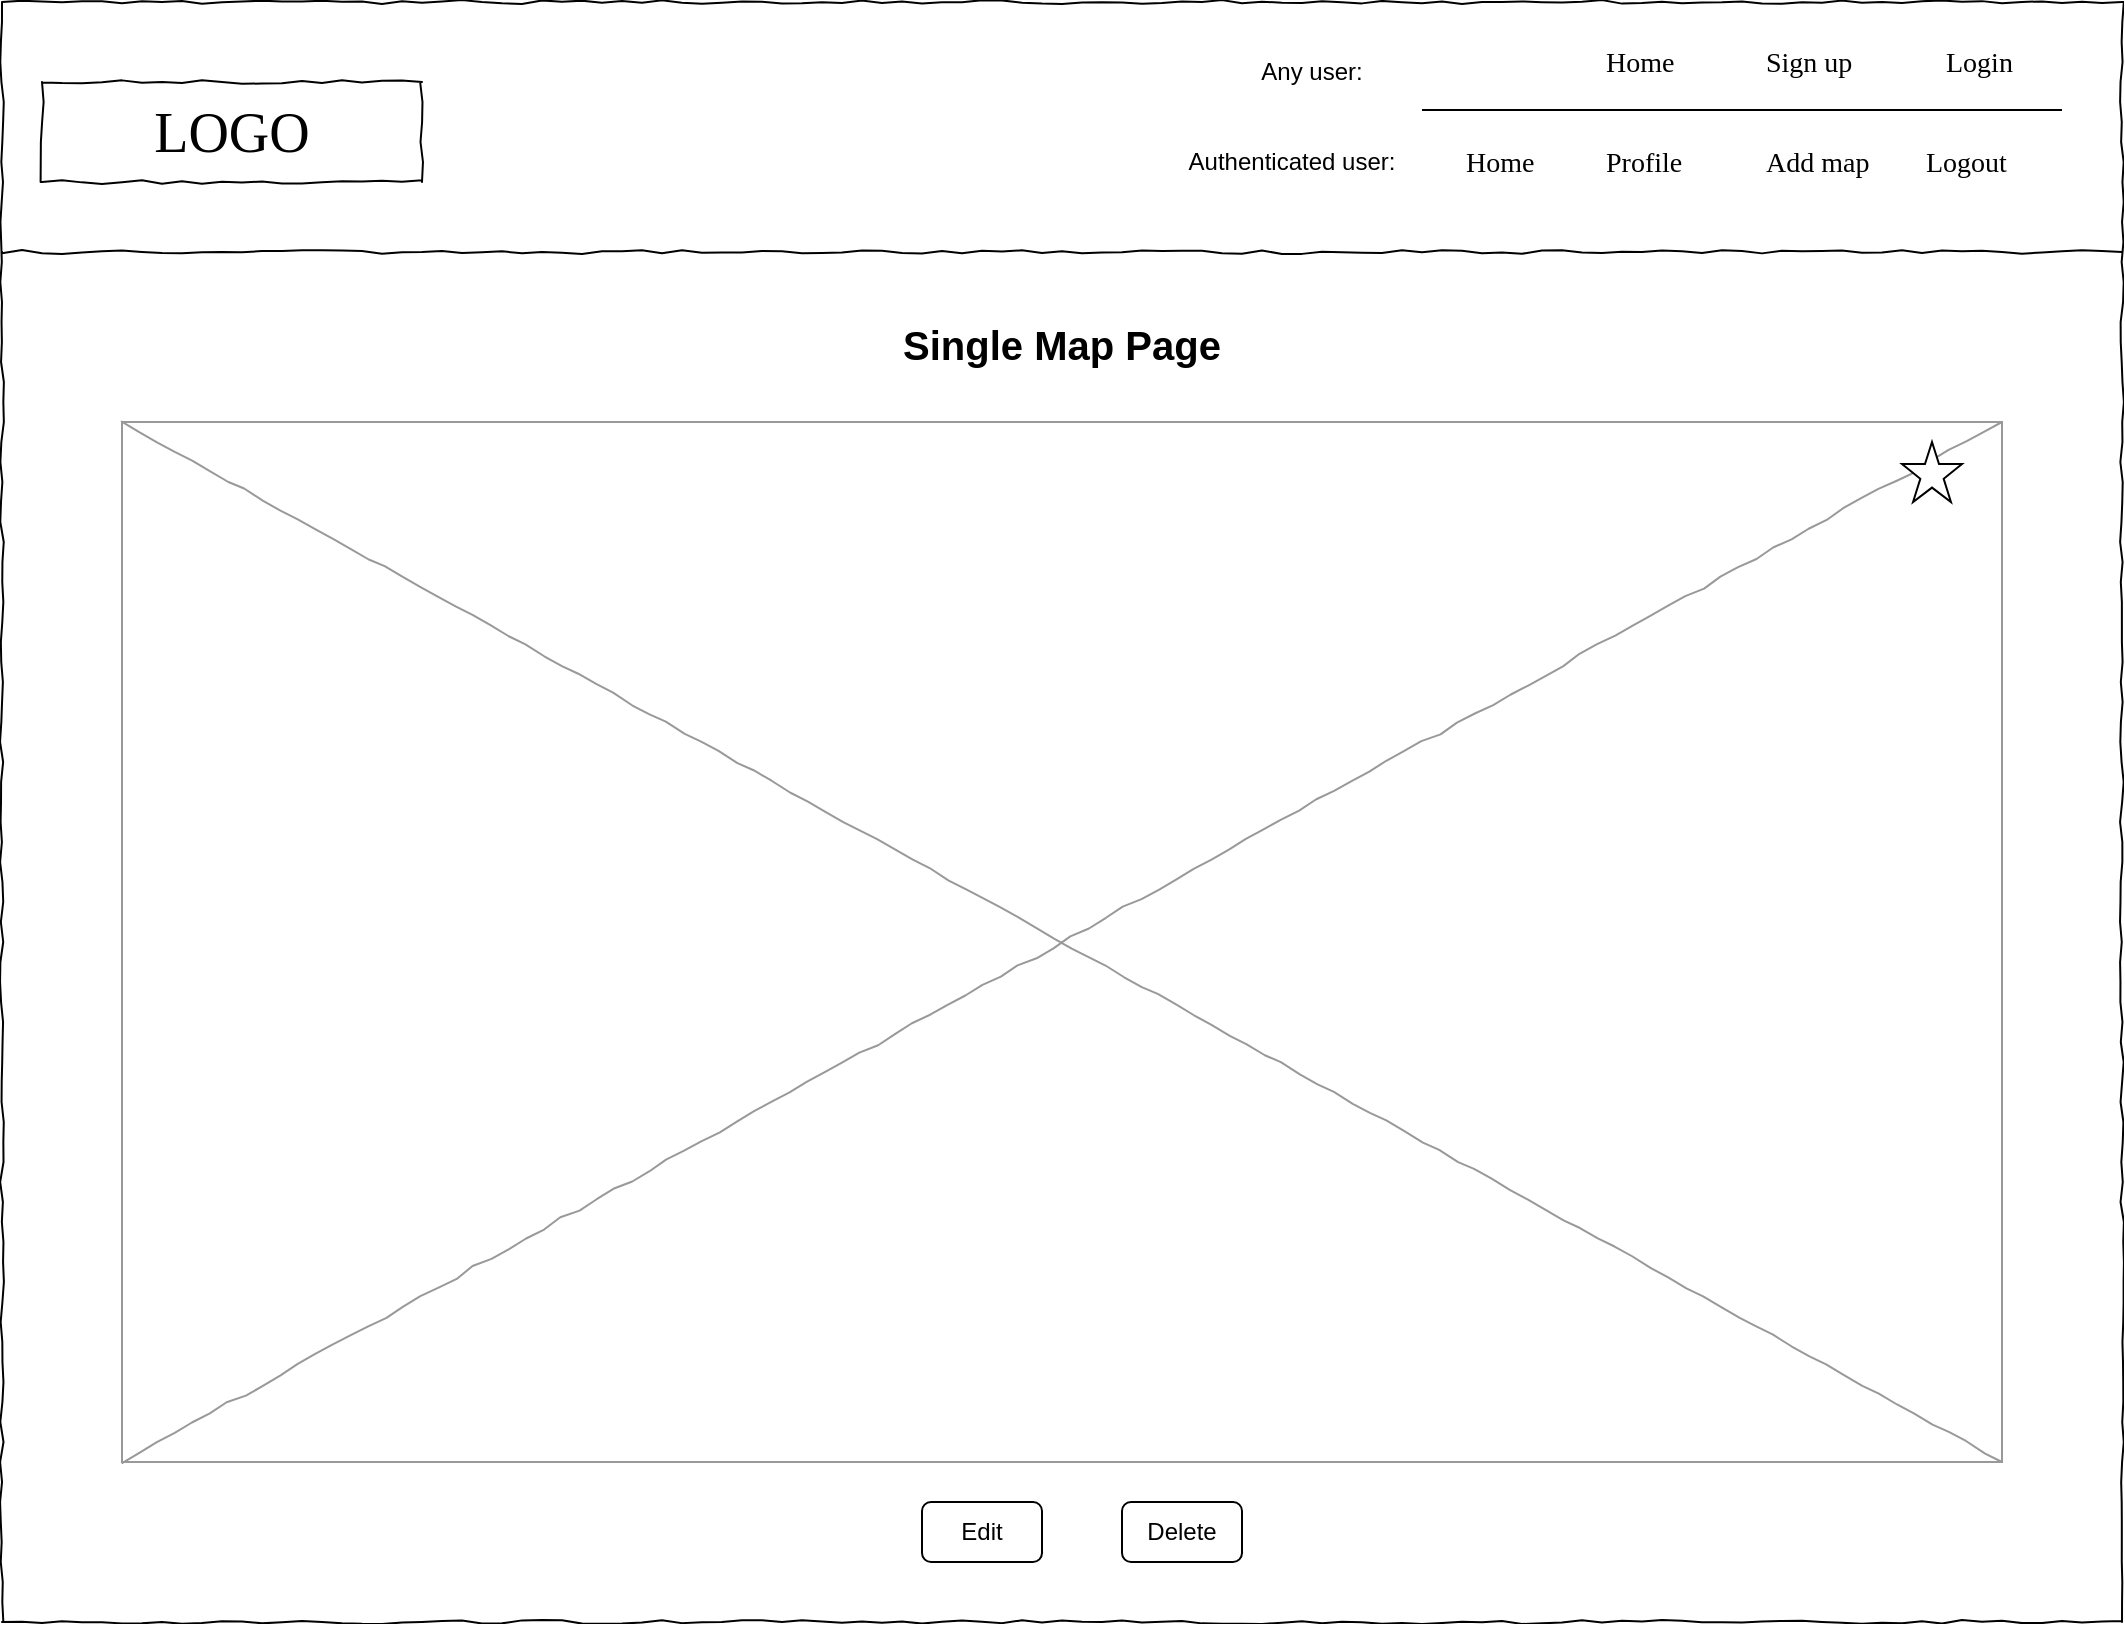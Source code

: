 <mxfile version="15.8.4" type="device"><diagram name="Page-1" id="03018318-947c-dd8e-b7a3-06fadd420f32"><mxGraphModel dx="1485" dy="845" grid="1" gridSize="14" guides="1" tooltips="1" connect="1" arrows="1" fold="1" page="1" pageScale="1" pageWidth="1100" pageHeight="850" background="none" math="0" shadow="0"><root><mxCell id="0"/><mxCell id="1" parent="0"/><mxCell id="677b7b8949515195-1" value="" style="whiteSpace=wrap;html=1;rounded=0;shadow=0;labelBackgroundColor=none;strokeColor=#000000;strokeWidth=1;fillColor=none;fontFamily=Verdana;fontSize=12;fontColor=#000000;align=center;comic=1;" parent="1" vertex="1"><mxGeometry x="20" y="20" width="1060" height="810" as="geometry"/></mxCell><mxCell id="677b7b8949515195-2" value="LOGO" style="whiteSpace=wrap;html=1;rounded=0;shadow=0;labelBackgroundColor=none;strokeWidth=1;fontFamily=Verdana;fontSize=28;align=center;comic=1;" parent="1" vertex="1"><mxGeometry x="40" y="60" width="190" height="50" as="geometry"/></mxCell><mxCell id="677b7b8949515195-4" value="Home" style="text;html=1;points=[];align=left;verticalAlign=top;spacingTop=-4;fontSize=14;fontFamily=Verdana" parent="1" vertex="1"><mxGeometry x="820" y="40" width="60" height="20" as="geometry"/></mxCell><mxCell id="677b7b8949515195-6" value="Sign up" style="text;html=1;points=[];align=left;verticalAlign=top;spacingTop=-4;fontSize=14;fontFamily=Verdana" parent="1" vertex="1"><mxGeometry x="900" y="40" width="60" height="20" as="geometry"/></mxCell><mxCell id="677b7b8949515195-7" value="Login" style="text;html=1;points=[];align=left;verticalAlign=top;spacingTop=-4;fontSize=14;fontFamily=Verdana" parent="1" vertex="1"><mxGeometry x="990" y="40" width="60" height="20" as="geometry"/></mxCell><mxCell id="677b7b8949515195-9" value="" style="line;strokeWidth=1;html=1;rounded=0;shadow=0;labelBackgroundColor=none;fillColor=none;fontFamily=Verdana;fontSize=14;fontColor=#000000;align=center;comic=1;" parent="1" vertex="1"><mxGeometry x="20" y="140" width="1060" height="10" as="geometry"/></mxCell><mxCell id="677b7b8949515195-16" value="" style="verticalLabelPosition=bottom;shadow=0;dashed=0;align=center;html=1;verticalAlign=top;strokeWidth=1;shape=mxgraph.mockup.graphics.simpleIcon;strokeColor=#999999;rounded=0;labelBackgroundColor=none;fontFamily=Verdana;fontSize=14;fontColor=#000000;comic=1;" parent="1" vertex="1"><mxGeometry x="80" y="230" width="940" height="520" as="geometry"/></mxCell><mxCell id="XDUplmzNnhBuGqwzk8Uw-3" value="Home" style="text;html=1;points=[];align=left;verticalAlign=top;spacingTop=-4;fontSize=14;fontFamily=Verdana" vertex="1" parent="1"><mxGeometry x="750" y="90" width="60" height="20" as="geometry"/></mxCell><mxCell id="XDUplmzNnhBuGqwzk8Uw-4" value="Profile" style="text;html=1;points=[];align=left;verticalAlign=top;spacingTop=-4;fontSize=14;fontFamily=Verdana" vertex="1" parent="1"><mxGeometry x="820" y="90" width="60" height="20" as="geometry"/></mxCell><mxCell id="XDUplmzNnhBuGqwzk8Uw-5" value="Add map" style="text;html=1;points=[];align=left;verticalAlign=top;spacingTop=-4;fontSize=14;fontFamily=Verdana" vertex="1" parent="1"><mxGeometry x="900" y="90" width="60" height="20" as="geometry"/></mxCell><mxCell id="XDUplmzNnhBuGqwzk8Uw-6" value="Logout" style="text;html=1;points=[];align=left;verticalAlign=top;spacingTop=-4;fontSize=14;fontFamily=Verdana" vertex="1" parent="1"><mxGeometry x="980" y="90" width="60" height="20" as="geometry"/></mxCell><mxCell id="XDUplmzNnhBuGqwzk8Uw-7" value="Delete" style="rounded=1;whiteSpace=wrap;html=1;" vertex="1" parent="1"><mxGeometry x="580" y="770" width="60" height="30" as="geometry"/></mxCell><mxCell id="XDUplmzNnhBuGqwzk8Uw-8" value="Edit" style="rounded=1;whiteSpace=wrap;html=1;" vertex="1" parent="1"><mxGeometry x="480" y="770" width="60" height="30" as="geometry"/></mxCell><mxCell id="XDUplmzNnhBuGqwzk8Uw-9" value="" style="verticalLabelPosition=bottom;verticalAlign=top;html=1;shape=mxgraph.basic.star" vertex="1" parent="1"><mxGeometry x="970" y="240" width="30" height="30" as="geometry"/></mxCell><mxCell id="XDUplmzNnhBuGqwzk8Uw-11" value="" style="line;strokeWidth=1;fillColor=none;align=left;verticalAlign=middle;spacingTop=-1;spacingLeft=3;spacingRight=3;rotatable=0;labelPosition=right;points=[];portConstraint=eastwest;" vertex="1" parent="1"><mxGeometry x="730" y="70" width="320" height="8" as="geometry"/></mxCell><mxCell id="XDUplmzNnhBuGqwzk8Uw-12" value="Authenticated user:" style="text;html=1;strokeColor=none;fillColor=none;align=center;verticalAlign=middle;whiteSpace=wrap;rounded=0;" vertex="1" parent="1"><mxGeometry x="610" y="85" width="110" height="30" as="geometry"/></mxCell><mxCell id="XDUplmzNnhBuGqwzk8Uw-13" value="Any user:" style="text;html=1;strokeColor=none;fillColor=none;align=center;verticalAlign=middle;whiteSpace=wrap;rounded=0;" vertex="1" parent="1"><mxGeometry x="620" y="40" width="110" height="30" as="geometry"/></mxCell><mxCell id="XDUplmzNnhBuGqwzk8Uw-14" value="Single Map Page" style="text;align=center;fontStyle=1;verticalAlign=middle;spacingLeft=3;spacingRight=3;strokeColor=none;rotatable=0;points=[[0,0.5],[1,0.5]];portConstraint=eastwest;fontSize=20;" vertex="1" parent="1"><mxGeometry x="464" y="168" width="172" height="44" as="geometry"/></mxCell></root></mxGraphModel></diagram></mxfile>